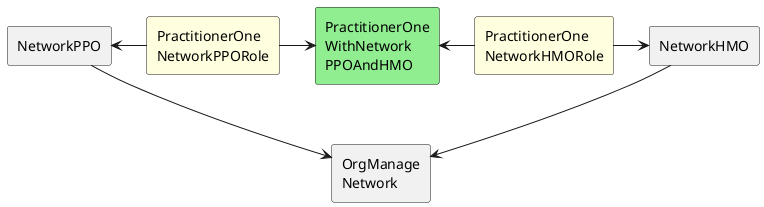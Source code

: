 @startuml

agent "NetworkPPO" as NetworkPPO
agent "NetworkHMO" as NetworkHMO
agent "OrgManage\nNetwork" as OrgManageNetwork
agent #LightGreen "PractitionerOne\nWithNetwork\nPPOAndHMO" as PractitionerOneWithNetworkPPOAndHMO
agent #LightYellow "PractitionerOne\nNetworkPPORole" as PractitionerOneNetworkPPORole
agent #LightYellow "PractitionerOne\nNetworkHMORole" as PractitionerOneNetworkHMORole


PractitionerOneNetworkPPORole -right-> PractitionerOneWithNetworkPPOAndHMO
PractitionerOneNetworkPPORole -left-> NetworkPPO

PractitionerOneNetworkHMORole -left-> PractitionerOneWithNetworkPPOAndHMO
PractitionerOneNetworkHMORole -right-> NetworkHMO
NetworkPPO -down-> OrgManageNetwork
NetworkHMO -down-> OrgManageNetwork



@enduml